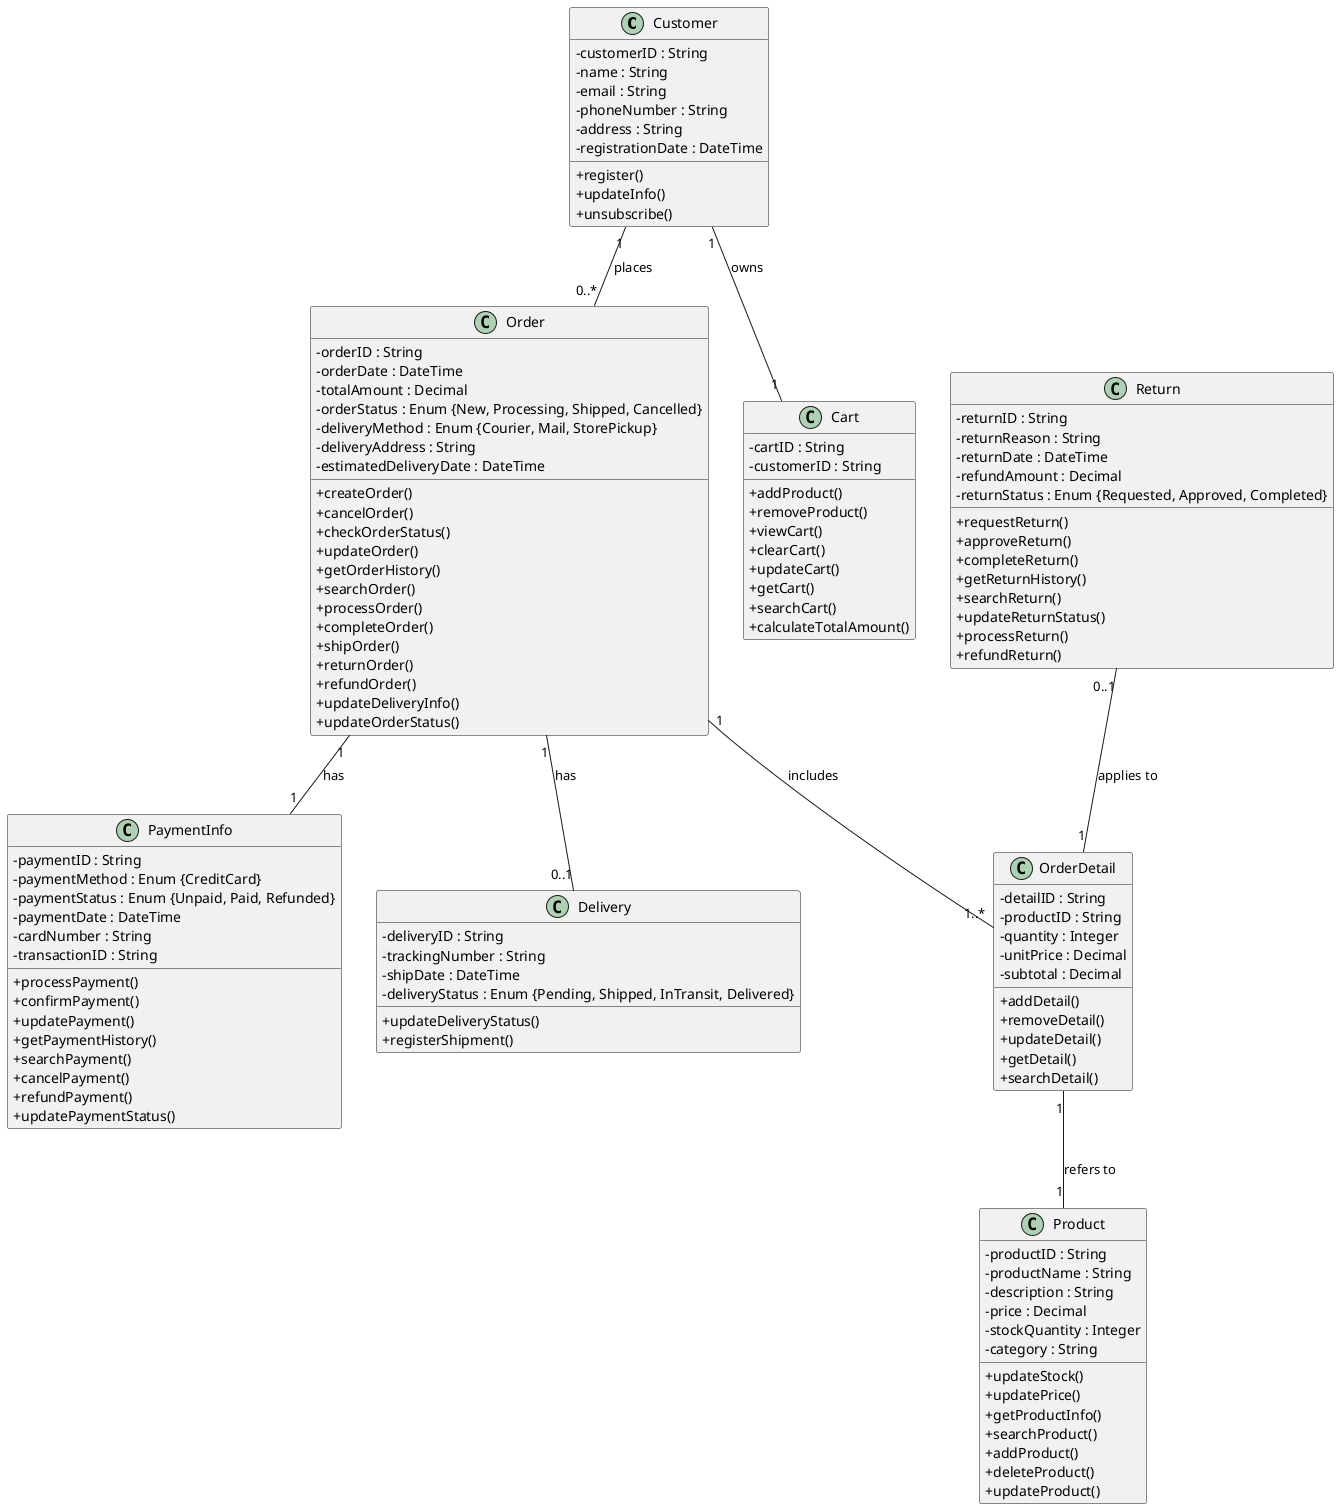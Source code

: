 @startuml BBShopOrderManagementDomainModel_Detailed
skinparam componentStyle rectangle
skinparam classAttributeIconSize 0

' Customer entity
class Customer {
  -customerID : String
  -name : String
  -email : String
  -phoneNumber : String
  -address : String
  -registrationDate : DateTime
  +register()
  +updateInfo()
  +unsubscribe()
}

' Product entity
class Product {
  -productID : String
  -productName : String
  -description : String
  -price : Decimal
  -stockQuantity : Integer
  -category : String
  +updateStock()
  +updatePrice()
  +getProductInfo()
  +searchProduct()
  +addProduct()
  +deleteProduct()
  +updateProduct()
}

' Order entity
class Order {
  -orderID : String
  -orderDate : DateTime
  -totalAmount : Decimal
  -orderStatus : Enum {New, Processing, Shipped, Cancelled}
  -deliveryMethod : Enum {Courier, Mail, StorePickup}
  -deliveryAddress : String
  -estimatedDeliveryDate : DateTime
  +createOrder()
  +cancelOrder()
  +checkOrderStatus()
  +updateOrder()
  +getOrderHistory()
  +searchOrder()
  +processOrder()
  +completeOrder()
  +shipOrder()
  +returnOrder()
  +refundOrder()
  +updateDeliveryInfo()
  +updateOrderStatus()
}

' OrderDetail entity
class OrderDetail {
  -detailID : String
  -productID : String
  -quantity : Integer
  -unitPrice : Decimal
  -subtotal : Decimal
  +addDetail()
  +removeDetail()
  +updateDetail()
  +getDetail()
  +searchDetail()
}

' PaymentInfo entity
class PaymentInfo {
  -paymentID : String
  -paymentMethod : Enum {CreditCard}
  -paymentStatus : Enum {Unpaid, Paid, Refunded}
  -paymentDate : DateTime
  -cardNumber : String
  -transactionID : String
  +processPayment()
  +confirmPayment()
  +updatePayment()
  +getPaymentHistory()
  +searchPayment()
  +cancelPayment()
  +refundPayment()
  +updatePaymentStatus()
}

' Return entity
class Return {
  -returnID : String
  -returnReason : String
  -returnDate : DateTime
  -refundAmount : Decimal
  -returnStatus : Enum {Requested, Approved, Completed}
  +requestReturn()
  +approveReturn()
  +completeReturn()
  +getReturnHistory()
  +searchReturn()
  +updateReturnStatus()
  +processReturn()
  +refundReturn()
}

' Cart entity
class Cart {
  -cartID : String
  -customerID : String
  +addProduct()
  +removeProduct()
  +viewCart()
  +clearCart()
  +updateCart()
  +getCart()
  +searchCart()
  +calculateTotalAmount()
}

' Delivery entity
class Delivery {
  -deliveryID : String
  -trackingNumber : String
  -shipDate : DateTime
  -deliveryStatus : Enum {Pending, Shipped, InTransit, Delivered}
  +updateDeliveryStatus()
  +registerShipment()
}

' Relationships
Customer "1" -- "0..*" Order : places
Order "1" -- "1..*" OrderDetail : includes
Order "1" -- "1" PaymentInfo : has
OrderDetail "1" -- "1" Product : refers to
Return "0..1" -- "1" OrderDetail : applies to
Order "1" -- "0..1" Delivery : has
Customer "1" -- "1" Cart : owns

@enduml
